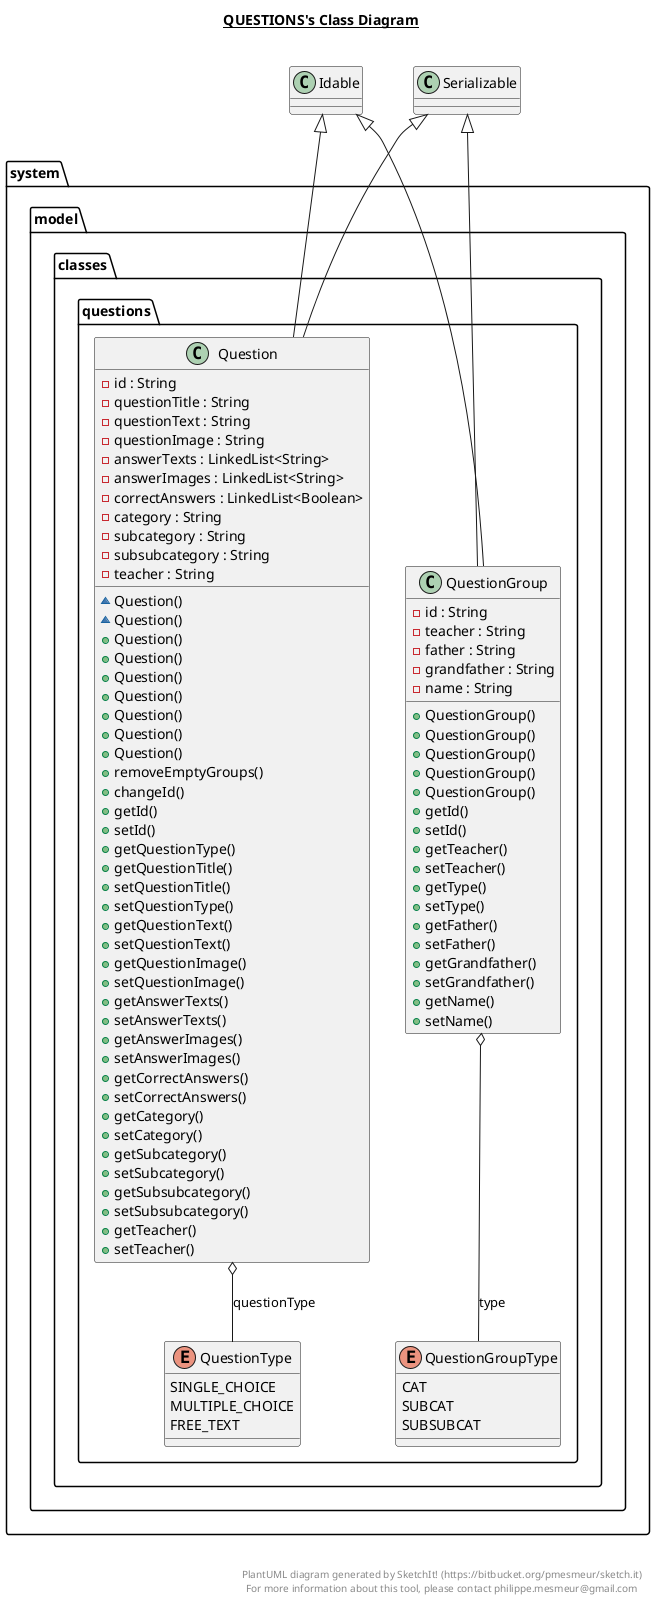 @startuml

title __QUESTIONS's Class Diagram__\n

  package system.model {
    package system.model.classes {
      package system.model.classes.questions {
        class Question {
            - id : String
            - questionTitle : String
            - questionText : String
            - questionImage : String
            - answerTexts : LinkedList<String>
            - answerImages : LinkedList<String>
            - correctAnswers : LinkedList<Boolean>
            - category : String
            - subcategory : String
            - subsubcategory : String
            - teacher : String
            ~ Question()
            ~ Question()
            + Question()
            + Question()
            + Question()
            + Question()
            + Question()
            + Question()
            + Question()
            + removeEmptyGroups()
            + changeId()
            + getId()
            + setId()
            + getQuestionType()
            + getQuestionTitle()
            + setQuestionTitle()
            + setQuestionType()
            + getQuestionText()
            + setQuestionText()
            + getQuestionImage()
            + setQuestionImage()
            + getAnswerTexts()
            + setAnswerTexts()
            + getAnswerImages()
            + setAnswerImages()
            + getCorrectAnswers()
            + setCorrectAnswers()
            + getCategory()
            + setCategory()
            + getSubcategory()
            + setSubcategory()
            + getSubsubcategory()
            + setSubsubcategory()
            + getTeacher()
            + setTeacher()
        }
      }
    }
  }
  

  package system.model {
    package system.model.classes {
      package system.model.classes.questions {
        class QuestionGroup {
            - id : String
            - teacher : String
            - father : String
            - grandfather : String
            - name : String
            + QuestionGroup()
            + QuestionGroup()
            + QuestionGroup()
            + QuestionGroup()
            + QuestionGroup()
            + getId()
            + setId()
            + getTeacher()
            + setTeacher()
            + getType()
            + setType()
            + getFather()
            + setFather()
            + getGrandfather()
            + setGrandfather()
            + getName()
            + setName()
        }
      }
    }
  }
  

  package system.model {
    package system.model.classes {
      package system.model.classes.questions {
        enum QuestionGroupType {
          CAT
          SUBCAT
          SUBSUBCAT
        }
      }
    }
  }
  

  package system.model {
    package system.model.classes {
      package system.model.classes.questions {
        enum QuestionType {
          SINGLE_CHOICE
          MULTIPLE_CHOICE
          FREE_TEXT
        }
      }
    }
  }
  

  Question -up-|> Serializable
  Question -up-|> Idable
  Question o-- QuestionType : questionType
  QuestionGroup -up-|> Serializable
  QuestionGroup -up-|> Idable
  QuestionGroup o-- QuestionGroupType : type


right footer


PlantUML diagram generated by SketchIt! (https://bitbucket.org/pmesmeur/sketch.it)
For more information about this tool, please contact philippe.mesmeur@gmail.com
endfooter

@enduml
